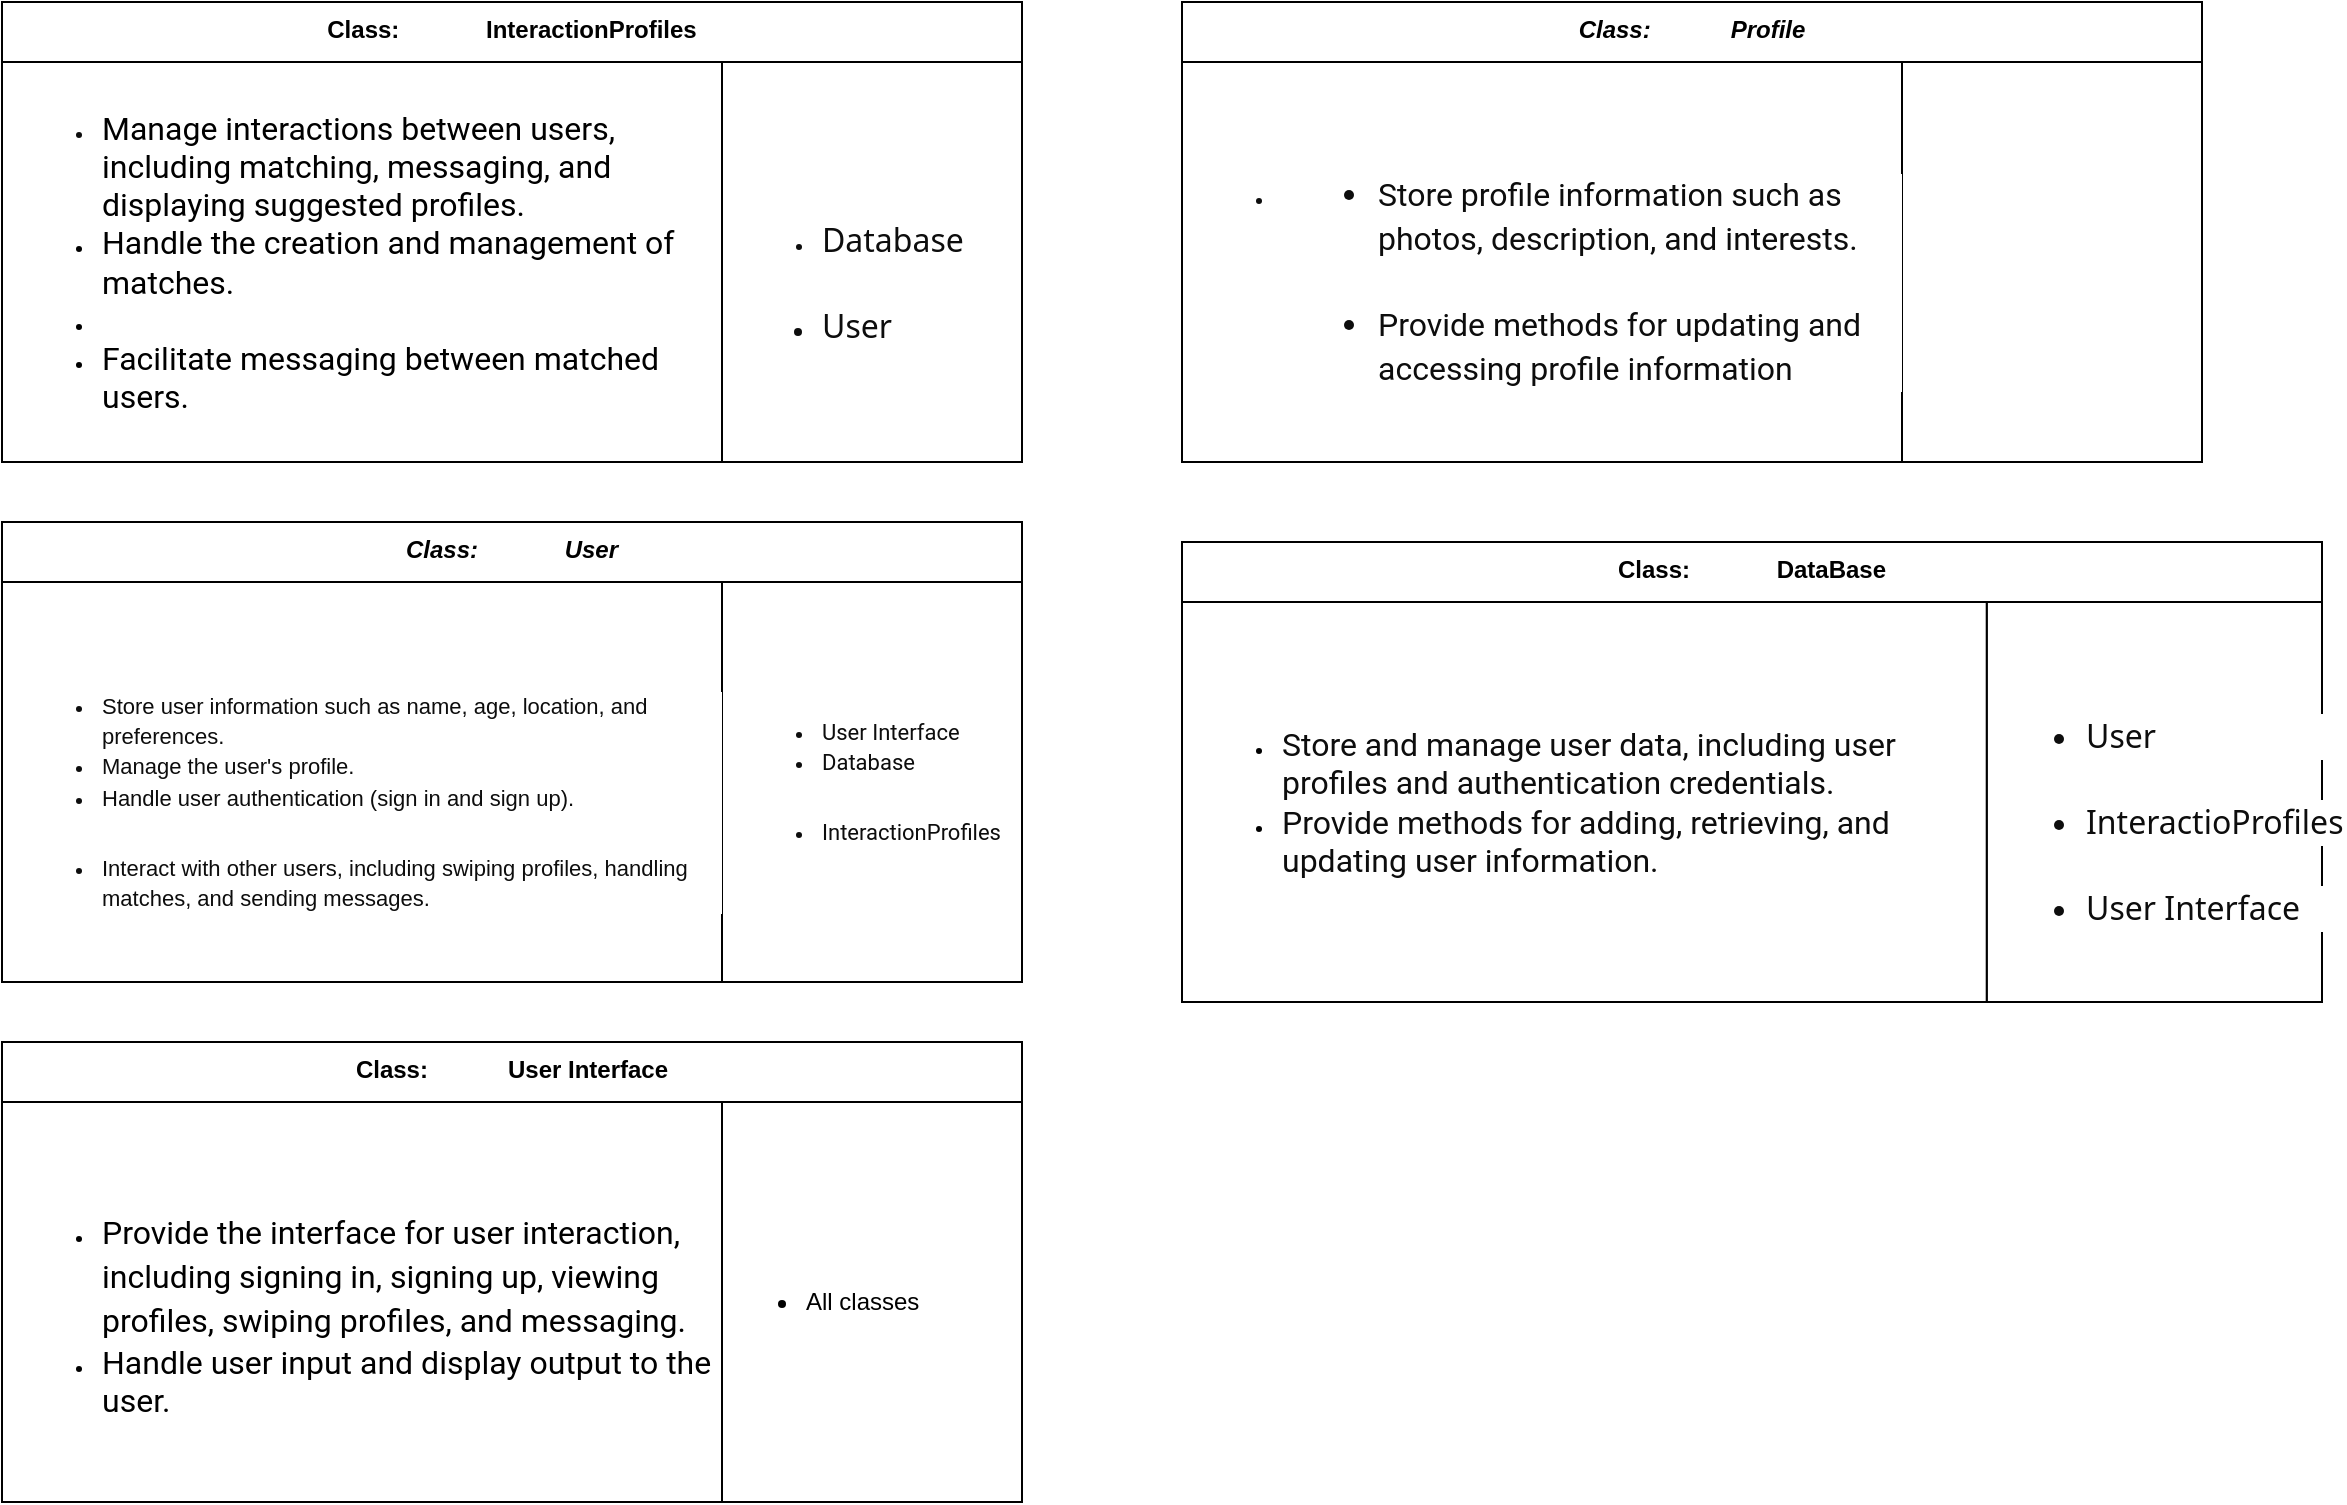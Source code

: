 <mxfile version="24.2.5" type="device">
  <diagram id="C5RBs43oDa-KdzZeNtuy" name="Page-1">
    <mxGraphModel dx="2379" dy="898" grid="1" gridSize="10" guides="1" tooltips="1" connect="1" arrows="1" fold="1" page="1" pageScale="1" pageWidth="827" pageHeight="1169" math="0" shadow="0">
      <root>
        <mxCell id="WIyWlLk6GJQsqaUBKTNV-0" />
        <mxCell id="WIyWlLk6GJQsqaUBKTNV-1" parent="WIyWlLk6GJQsqaUBKTNV-0" />
        <mxCell id="zkfFHV4jXpPFQw0GAbJ--0" value="Class:             User" style="swimlane;fontStyle=3;align=center;verticalAlign=top;childLayout=stackLayout;horizontal=1;startSize=30;horizontalStack=0;resizeParent=1;resizeLast=0;collapsible=1;marginBottom=0;rounded=0;shadow=0;strokeWidth=1;" parent="WIyWlLk6GJQsqaUBKTNV-1" vertex="1">
          <mxGeometry x="-400" y="300" width="510" height="230" as="geometry">
            <mxRectangle x="270" y="80" width="160" height="26" as="alternateBounds" />
          </mxGeometry>
        </mxCell>
        <mxCell id="UIaUw-vgJqUekyKVARgq-3" value="" style="group" vertex="1" connectable="0" parent="zkfFHV4jXpPFQw0GAbJ--0">
          <mxGeometry y="30" width="510" height="200" as="geometry" />
        </mxCell>
        <mxCell id="UIaUw-vgJqUekyKVARgq-0" value="&lt;span style=&quot;font-size: 11px;&quot; id=&quot;docs-internal-guid-175e8dfd-7fff-daeb-e495-0b399ed70bd4&quot;&gt;&lt;ul style=&quot;margin-top:0;margin-bottom:0;padding-inline-start:48px;&quot;&gt;&lt;li aria-level=&quot;1&quot; style=&quot;list-style-type: disc; font-family: Roboto, sans-serif; color: rgb(13, 13, 13); background-color: transparent; font-variant-numeric: normal; font-variant-east-asian: normal; font-variant-alternates: normal; font-variant-position: normal; vertical-align: baseline; white-space: pre;&quot; dir=&quot;ltr&quot;&gt;&lt;p role=&quot;presentation&quot; style=&quot;line-height:1.38;background-color:#ffffff;margin-top:15pt;margin-bottom:0pt;&quot; dir=&quot;ltr&quot;&gt;&lt;span style=&quot;background-color: transparent; font-variant-numeric: normal; font-variant-east-asian: normal; font-variant-alternates: normal; font-variant-position: normal; vertical-align: baseline; text-wrap: wrap;&quot;&gt;User Interface&amp;nbsp;&lt;/span&gt;&lt;/p&gt;&lt;/li&gt;&lt;li aria-level=&quot;1&quot; style=&quot;list-style-type: disc; font-family: Roboto, sans-serif; color: rgb(13, 13, 13); background-color: transparent; font-variant-numeric: normal; font-variant-east-asian: normal; font-variant-alternates: normal; font-variant-position: normal; vertical-align: baseline; white-space: pre;&quot; dir=&quot;ltr&quot;&gt;&lt;p role=&quot;presentation&quot; style=&quot;line-height:1.38;background-color:#ffffff;margin-top:0pt;margin-bottom:0pt;padding:0pt 0pt 15pt 0pt;&quot; dir=&quot;ltr&quot;&gt;&lt;span style=&quot;background-color: transparent; font-variant-numeric: normal; font-variant-east-asian: normal; font-variant-alternates: normal; font-variant-position: normal; vertical-align: baseline; text-wrap: wrap;&quot;&gt;Database&amp;nbsp;&lt;/span&gt;&lt;/p&gt;&lt;/li&gt;&lt;li aria-level=&quot;1&quot; style=&quot;list-style-type: disc; font-family: Roboto, sans-serif; color: rgb(13, 13, 13); background-color: transparent; font-variant-numeric: normal; font-variant-east-asian: normal; font-variant-alternates: normal; font-variant-position: normal; vertical-align: baseline; white-space: pre;&quot; dir=&quot;ltr&quot;&gt;&lt;p role=&quot;presentation&quot; style=&quot;line-height:1.38;background-color:#ffffff;margin-top:0pt;margin-bottom:0pt;padding:0pt 0pt 15pt 0pt;&quot; dir=&quot;ltr&quot;&gt;&lt;span style=&quot;background-color: transparent; text-wrap: wrap;&quot;&gt;InteractionProfiles&lt;/span&gt;&lt;/p&gt;&lt;/li&gt;&lt;/ul&gt;&lt;/span&gt;" style="rounded=0;whiteSpace=wrap;html=1;align=left;" vertex="1" parent="UIaUw-vgJqUekyKVARgq-3">
          <mxGeometry x="360" width="150" height="200" as="geometry" />
        </mxCell>
        <mxCell id="UIaUw-vgJqUekyKVARgq-1" value="&lt;span style=&quot;font-size: 11px;&quot; id=&quot;docs-internal-guid-19eefea2-7fff-f8da-161d-df3030c446a2&quot;&gt;&lt;ul style=&quot;margin-top:0;margin-bottom:0;padding-inline-start:48px;&quot;&gt;&lt;li aria-level=&quot;1&quot; style=&quot;list-style-type: disc; font-family: Arial, sans-serif; color: rgb(13, 13, 13); background-color: transparent; font-variant-numeric: normal; font-variant-east-asian: normal; font-variant-alternates: normal; font-variant-position: normal; vertical-align: baseline; white-space: pre;&quot; dir=&quot;ltr&quot;&gt;&lt;p role=&quot;presentation&quot; style=&quot;line-height:1.38;background-color:#ffffff;margin-top:15pt;margin-bottom:0pt;&quot; dir=&quot;ltr&quot;&gt;&lt;span style=&quot;background-color: transparent; font-variant-numeric: normal; font-variant-east-asian: normal; font-variant-alternates: normal; font-variant-position: normal; vertical-align: baseline; text-wrap: wrap;&quot;&gt;Store user information such as name, age, location, and preferences.&lt;/span&gt;&lt;/p&gt;&lt;/li&gt;&lt;li aria-level=&quot;1&quot; style=&quot;list-style-type: disc; font-family: Arial, sans-serif; color: rgb(13, 13, 13); background-color: transparent; font-variant-numeric: normal; font-variant-east-asian: normal; font-variant-alternates: normal; font-variant-position: normal; vertical-align: baseline; white-space: pre;&quot; dir=&quot;ltr&quot;&gt;&lt;p role=&quot;presentation&quot; style=&quot;line-height:1.38;background-color:#ffffff;margin-top:0pt;margin-bottom:0pt;&quot; dir=&quot;ltr&quot;&gt;&lt;span style=&quot;background-color: transparent; font-variant-numeric: normal; font-variant-east-asian: normal; font-variant-alternates: normal; font-variant-position: normal; vertical-align: baseline; text-wrap: wrap;&quot;&gt;Manage the user&#39;s profile.&lt;/span&gt;&lt;/p&gt;&lt;/li&gt;&lt;li aria-level=&quot;1&quot; style=&quot;list-style-type: disc; font-family: Arial, sans-serif; color: rgb(13, 13, 13); background-color: transparent; font-variant-numeric: normal; font-variant-east-asian: normal; font-variant-alternates: normal; font-variant-position: normal; vertical-align: baseline; white-space: pre;&quot; dir=&quot;ltr&quot;&gt;&lt;p role=&quot;presentation&quot; style=&quot;line-height:1.38;background-color:#ffffff;margin-top:0pt;margin-bottom:0pt;padding:0pt 0pt 15pt 0pt;&quot; dir=&quot;ltr&quot;&gt;&lt;span style=&quot;background-color: transparent; font-variant-numeric: normal; font-variant-east-asian: normal; font-variant-alternates: normal; font-variant-position: normal; vertical-align: baseline; text-wrap: wrap;&quot;&gt;Handle user authentication (sign in and sign up).&lt;/span&gt;&lt;/p&gt;&lt;/li&gt;&lt;li aria-level=&quot;1&quot; style=&quot;list-style-type: disc; font-family: Arial, sans-serif; color: rgb(13, 13, 13); background-color: transparent; font-variant-numeric: normal; font-variant-east-asian: normal; font-variant-alternates: normal; font-variant-position: normal; vertical-align: baseline; white-space: pre;&quot; dir=&quot;ltr&quot;&gt;&lt;p role=&quot;presentation&quot; style=&quot;line-height:1.38;background-color:#ffffff;margin-top:0pt;margin-bottom:0pt;&quot; dir=&quot;ltr&quot;&gt;&lt;span style=&quot;background-color: transparent; font-variant-numeric: normal; font-variant-east-asian: normal; font-variant-alternates: normal; font-variant-position: normal; vertical-align: baseline; text-wrap: wrap;&quot;&gt;Interact with other users, including swiping profiles, handling matches, and sending messages.&lt;/span&gt;&lt;/p&gt;&lt;/li&gt;&lt;/ul&gt;&lt;/span&gt;" style="rounded=0;whiteSpace=wrap;html=1;align=left;" vertex="1" parent="UIaUw-vgJqUekyKVARgq-3">
          <mxGeometry width="360" height="200" as="geometry" />
        </mxCell>
        <mxCell id="UIaUw-vgJqUekyKVARgq-4" value="Class:            Profile" style="swimlane;fontStyle=3;align=center;verticalAlign=top;childLayout=stackLayout;horizontal=1;startSize=30;horizontalStack=0;resizeParent=1;resizeLast=0;collapsible=1;marginBottom=0;rounded=0;shadow=0;strokeWidth=1;" vertex="1" parent="WIyWlLk6GJQsqaUBKTNV-1">
          <mxGeometry x="190" y="40" width="510" height="230" as="geometry">
            <mxRectangle x="440" y="80" width="160" height="26" as="alternateBounds" />
          </mxGeometry>
        </mxCell>
        <mxCell id="UIaUw-vgJqUekyKVARgq-5" value="" style="group" vertex="1" connectable="0" parent="UIaUw-vgJqUekyKVARgq-4">
          <mxGeometry y="30" width="510" height="200" as="geometry" />
        </mxCell>
        <mxCell id="UIaUw-vgJqUekyKVARgq-6" value="" style="rounded=0;whiteSpace=wrap;html=1;align=left;" vertex="1" parent="UIaUw-vgJqUekyKVARgq-5">
          <mxGeometry x="360" width="150" height="200" as="geometry" />
        </mxCell>
        <mxCell id="UIaUw-vgJqUekyKVARgq-7" value="&lt;span style=&quot;font-size: 11px;&quot; id=&quot;docs-internal-guid-19eefea2-7fff-f8da-161d-df3030c446a2&quot;&gt;&lt;ul style=&quot;margin-top:0;margin-bottom:0;padding-inline-start:48px;&quot;&gt;&lt;li aria-level=&quot;1&quot; style=&quot;list-style-type: disc; font-family: Arial, sans-serif; color: rgb(13, 13, 13); background-color: transparent; font-variant-numeric: normal; font-variant-east-asian: normal; font-variant-alternates: normal; font-variant-position: normal; vertical-align: baseline; white-space: pre;&quot; dir=&quot;ltr&quot;&gt;&lt;p role=&quot;presentation&quot; style=&quot;line-height:1.38;background-color:#ffffff;margin-top:15pt;margin-bottom:0pt;&quot; dir=&quot;ltr&quot;&gt;&lt;span id=&quot;docs-internal-guid-dfe70ae2-7fff-43de-6a88-292107e1b829&quot;&gt;&lt;/span&gt;&lt;/p&gt;&lt;ul style=&quot;margin-top:0;margin-bottom:0;padding-inline-start:48px;&quot;&gt;&lt;li aria-level=&quot;1&quot; style=&quot;list-style-type:disc;font-size:12pt;font-family:Roboto,sans-serif;color:#0d0d0d;background-color:transparent;font-weight:400;font-style:normal;font-variant:normal;text-decoration:none;vertical-align:baseline;white-space:pre;&quot; dir=&quot;ltr&quot;&gt;&lt;p role=&quot;presentation&quot; style=&quot;line-height:1.38;background-color:#ffffff;margin-top:15pt;margin-bottom:0pt;padding:0pt 0pt 15pt 0pt;&quot; dir=&quot;ltr&quot;&gt;&lt;span style=&quot;font-size:12pt;font-family:Roboto,sans-serif;color:#0d0d0d;background-color:transparent;font-weight:400;font-style:normal;font-variant:normal;text-decoration:none;vertical-align:baseline;white-space:pre;white-space:pre-wrap;&quot;&gt;Store profile information such as photos, description, and interests.&lt;/span&gt;&lt;/p&gt;&lt;/li&gt;&lt;li aria-level=&quot;1&quot; style=&quot;list-style-type:disc;font-size:12pt;font-family:Roboto,sans-serif;color:#0d0d0d;background-color:transparent;font-weight:400;font-style:normal;font-variant:normal;text-decoration:none;vertical-align:baseline;white-space:pre;&quot; dir=&quot;ltr&quot;&gt;&lt;p role=&quot;presentation&quot; style=&quot;line-height:1.38;background-color:#ffffff;margin-top:0pt;margin-bottom:0pt;&quot; dir=&quot;ltr&quot;&gt;&lt;span style=&quot;font-size:12pt;font-family:Roboto,sans-serif;color:#0d0d0d;background-color:transparent;font-weight:400;font-style:normal;font-variant:normal;text-decoration:none;vertical-align:baseline;white-space:pre;white-space:pre-wrap;&quot;&gt;Provide methods for updating and accessing profile information&lt;/span&gt;&lt;/p&gt;&lt;/li&gt;&lt;/ul&gt;&lt;/li&gt;&lt;/ul&gt;&lt;/span&gt;" style="rounded=0;whiteSpace=wrap;html=1;align=left;" vertex="1" parent="UIaUw-vgJqUekyKVARgq-5">
          <mxGeometry width="360" height="200" as="geometry" />
        </mxCell>
        <mxCell id="UIaUw-vgJqUekyKVARgq-8" value="Class:             InteractionProfiles" style="swimlane;fontStyle=1;align=center;verticalAlign=top;childLayout=stackLayout;horizontal=1;startSize=30;horizontalStack=0;resizeParent=1;resizeLast=0;collapsible=1;marginBottom=0;rounded=0;shadow=0;strokeWidth=1;" vertex="1" parent="WIyWlLk6GJQsqaUBKTNV-1">
          <mxGeometry x="-400" y="40" width="510" height="230" as="geometry">
            <mxRectangle x="100" y="80" width="160" height="26" as="alternateBounds" />
          </mxGeometry>
        </mxCell>
        <mxCell id="UIaUw-vgJqUekyKVARgq-9" value="" style="group" vertex="1" connectable="0" parent="UIaUw-vgJqUekyKVARgq-8">
          <mxGeometry y="30" width="510" height="200" as="geometry" />
        </mxCell>
        <mxCell id="UIaUw-vgJqUekyKVARgq-10" value="&lt;span style=&quot;&quot; id=&quot;docs-internal-guid-175e8dfd-7fff-daeb-e495-0b399ed70bd4&quot;&gt;&lt;ul style=&quot;margin-top: 0px; margin-bottom: 0px; padding-inline-start: 48px;&quot;&gt;&lt;li aria-level=&quot;1&quot; style=&quot;font-size: 11px; list-style-type: disc; font-family: Roboto, sans-serif; color: rgb(13, 13, 13); background-color: transparent; font-variant-numeric: normal; font-variant-east-asian: normal; font-variant-alternates: normal; font-variant-position: normal; vertical-align: baseline; white-space: pre;&quot; dir=&quot;ltr&quot;&gt;&lt;p role=&quot;presentation&quot; style=&quot;line-height:1.38;background-color:#ffffff;margin-top:15pt;margin-bottom:0pt;&quot; dir=&quot;ltr&quot;&gt;&lt;span style=&quot;font-family: Söhne, ui-sans-serif, system-ui, -apple-system, &amp;quot;Segoe UI&amp;quot;, Roboto, Ubuntu, Cantarell, &amp;quot;Noto Sans&amp;quot;, sans-serif, &amp;quot;Helvetica Neue&amp;quot;, Arial, &amp;quot;Apple Color Emoji&amp;quot;, &amp;quot;Segoe UI Emoji&amp;quot;, &amp;quot;Segoe UI Symbol&amp;quot;, &amp;quot;Noto Color Emoji&amp;quot;; font-size: 16px; text-wrap: wrap;&quot;&gt;Database &lt;/span&gt;&lt;br&gt;&lt;/p&gt;&lt;/li&gt;&lt;li aria-level=&quot;1&quot; style=&quot;list-style-type: disc; color: rgb(13, 13, 13); background-color: transparent; font-variant-numeric: normal; font-variant-east-asian: normal; font-variant-alternates: normal; font-variant-position: normal; vertical-align: baseline; white-space-collapse: preserve;&quot; dir=&quot;ltr&quot;&gt;&lt;p role=&quot;presentation&quot; style=&quot;line-height: 1.38; background-color: rgb(255, 255, 255); margin-top: 15pt; margin-bottom: 0pt;&quot; dir=&quot;ltr&quot;&gt;&lt;font face=&quot;Söhne, ui-sans-serif, system-ui, -apple-system, Segoe UI, Roboto, Ubuntu, Cantarell, Noto Sans, sans-serif, Helvetica Neue, Arial, Apple Color Emoji, Segoe UI Emoji, Segoe UI Symbol, Noto Color Emoji&quot;&gt;&lt;span style=&quot;font-size: 16px;&quot;&gt;User&lt;/span&gt;&lt;/font&gt;&lt;/p&gt;&lt;/li&gt;&lt;/ul&gt;&lt;/span&gt;" style="rounded=0;whiteSpace=wrap;html=1;align=left;" vertex="1" parent="UIaUw-vgJqUekyKVARgq-9">
          <mxGeometry x="360" width="150" height="200" as="geometry" />
        </mxCell>
        <mxCell id="UIaUw-vgJqUekyKVARgq-11" value="&lt;span style=&quot;font-size: 11px;&quot; id=&quot;docs-internal-guid-19eefea2-7fff-f8da-161d-df3030c446a2&quot;&gt;&lt;ul style=&quot;margin-top:0;margin-bottom:0;padding-inline-start:48px;&quot;&gt;&lt;li aria-level=&quot;1&quot; style=&quot;list-style-type: disc; font-family: Arial, sans-serif; color: rgb(13, 13, 13); background-color: transparent; font-variant-numeric: normal; font-variant-east-asian: normal; font-variant-alternates: normal; font-variant-position: normal; vertical-align: baseline; white-space: pre;&quot; dir=&quot;ltr&quot;&gt;&lt;span style=&quot;background-color: transparent; font-family: Roboto, sans-serif; font-size: 12pt; white-space: normal; color: rgb(0, 0, 0);&quot;&gt;Manage interactions between users, including matching, messaging, and displaying suggested profiles.&lt;/span&gt;&lt;br&gt;&lt;/li&gt;&lt;li&gt;&lt;span style=&quot;background-color: transparent; font-family: Roboto, sans-serif; font-size: 12pt; text-wrap: wrap;&quot;&gt;Handle the creation and management of matches.&lt;/span&gt;&lt;br&gt;&lt;/li&gt;&lt;li&gt;&lt;span style=&quot;background-color: transparent; font-family: Roboto, sans-serif; font-size: 12pt; text-wrap: wrap;&quot;&gt;&lt;br&gt;&lt;/span&gt;&lt;/li&gt;&lt;li&gt;&lt;span style=&quot;background-color: transparent; font-family: Roboto, sans-serif; font-size: 12pt; text-wrap: wrap;&quot;&gt;Facilitate messaging between matched users.&lt;/span&gt;&lt;br&gt;&lt;/li&gt;&lt;/ul&gt;&lt;/span&gt;" style="rounded=0;whiteSpace=wrap;html=1;align=left;" vertex="1" parent="UIaUw-vgJqUekyKVARgq-9">
          <mxGeometry width="360" height="200" as="geometry" />
        </mxCell>
        <mxCell id="UIaUw-vgJqUekyKVARgq-12" value="Class:             DataBase" style="swimlane;fontStyle=1;align=center;verticalAlign=top;childLayout=stackLayout;horizontal=1;startSize=30;horizontalStack=0;resizeParent=1;resizeLast=0;collapsible=1;marginBottom=0;rounded=0;shadow=0;strokeWidth=1;" vertex="1" parent="WIyWlLk6GJQsqaUBKTNV-1">
          <mxGeometry x="190" y="310" width="570" height="230" as="geometry">
            <mxRectangle x="270" y="130" width="160" height="26" as="alternateBounds" />
          </mxGeometry>
        </mxCell>
        <mxCell id="UIaUw-vgJqUekyKVARgq-13" value="" style="group" vertex="1" connectable="0" parent="UIaUw-vgJqUekyKVARgq-12">
          <mxGeometry y="30" width="570" height="200" as="geometry" />
        </mxCell>
        <mxCell id="UIaUw-vgJqUekyKVARgq-14" value="&lt;span style=&quot;font-size: 16px;&quot; id=&quot;docs-internal-guid-175e8dfd-7fff-daeb-e495-0b399ed70bd4&quot;&gt;&lt;ul style=&quot;margin-top: 0px; margin-bottom: 0px; padding-inline-start: 48px;&quot;&gt;&lt;li aria-level=&quot;1&quot; style=&quot;list-style-type: disc; color: rgb(13, 13, 13); background-color: transparent; font-variant-numeric: normal; font-variant-east-asian: normal; font-variant-alternates: normal; font-variant-position: normal; vertical-align: baseline; white-space-collapse: preserve;&quot; dir=&quot;ltr&quot;&gt;&lt;p role=&quot;presentation&quot; style=&quot;line-height: 1.38; background-color: rgb(255, 255, 255); margin-top: 15pt; margin-bottom: 0pt;&quot; dir=&quot;ltr&quot;&gt;&lt;font face=&quot;Söhne, ui-sans-serif, system-ui, -apple-system, Segoe UI, Roboto, Ubuntu, Cantarell, Noto Sans, sans-serif, Helvetica Neue, Arial, Apple Color Emoji, Segoe UI Emoji, Segoe UI Symbol, Noto Color Emoji&quot;&gt;User&lt;/font&gt;&lt;/p&gt;&lt;/li&gt;&lt;li aria-level=&quot;1&quot; style=&quot;list-style-type: disc; color: rgb(13, 13, 13); background-color: transparent; font-variant-numeric: normal; font-variant-east-asian: normal; font-variant-alternates: normal; font-variant-position: normal; vertical-align: baseline; white-space-collapse: preserve;&quot; dir=&quot;ltr&quot;&gt;&lt;p role=&quot;presentation&quot; style=&quot;line-height: 1.38; background-color: rgb(255, 255, 255); margin-top: 15pt; margin-bottom: 0pt;&quot; dir=&quot;ltr&quot;&gt;&lt;font face=&quot;Söhne, ui-sans-serif, system-ui, -apple-system, Segoe UI, Roboto, Ubuntu, Cantarell, Noto Sans, sans-serif, Helvetica Neue, Arial, Apple Color Emoji, Segoe UI Emoji, Segoe UI Symbol, Noto Color Emoji&quot;&gt;InteractioProfiles&lt;/font&gt;&lt;/p&gt;&lt;/li&gt;&lt;li aria-level=&quot;1&quot; style=&quot;list-style-type: disc; color: rgb(13, 13, 13); background-color: transparent; font-variant-numeric: normal; font-variant-east-asian: normal; font-variant-alternates: normal; font-variant-position: normal; vertical-align: baseline; white-space-collapse: preserve;&quot; dir=&quot;ltr&quot;&gt;&lt;p role=&quot;presentation&quot; style=&quot;line-height: 1.38; background-color: rgb(255, 255, 255); margin-top: 15pt; margin-bottom: 0pt;&quot; dir=&quot;ltr&quot;&gt;&lt;font face=&quot;Söhne, ui-sans-serif, system-ui, -apple-system, Segoe UI, Roboto, Ubuntu, Cantarell, Noto Sans, sans-serif, Helvetica Neue, Arial, Apple Color Emoji, Segoe UI Emoji, Segoe UI Symbol, Noto Color Emoji&quot;&gt;User Interface&lt;/font&gt;&lt;/p&gt;&lt;/li&gt;&lt;/ul&gt;&lt;/span&gt;" style="rounded=0;whiteSpace=wrap;html=1;align=left;" vertex="1" parent="UIaUw-vgJqUekyKVARgq-13">
          <mxGeometry x="402.353" width="167.647" height="200" as="geometry" />
        </mxCell>
        <mxCell id="UIaUw-vgJqUekyKVARgq-15" value="&lt;span style=&quot;font-size: 11px;&quot; id=&quot;docs-internal-guid-19eefea2-7fff-f8da-161d-df3030c446a2&quot;&gt;&lt;ul style=&quot;margin-top:0;margin-bottom:0;padding-inline-start:48px;&quot;&gt;&lt;li&gt;&lt;span style=&quot;font-size: 11px;&quot; id=&quot;docs-internal-guid-19eefea2-7fff-f8da-161d-df3030c446a2&quot;&gt;&lt;span style=&quot;background-color: transparent; font-size: 12pt; white-space-collapse: preserve; color: rgb(13, 13, 13); font-family: Roboto, sans-serif;&quot;&gt;Store and manage user data, including user profiles and authentication credentials.&lt;/span&gt;&lt;/span&gt;&lt;/li&gt;&lt;li&gt;&lt;span style=&quot;font-size: 11px;&quot; id=&quot;docs-internal-guid-19eefea2-7fff-f8da-161d-df3030c446a2&quot;&gt;&lt;span style=&quot;background-color: transparent; font-size: 12pt; white-space-collapse: preserve; color: rgb(13, 13, 13); font-family: Roboto, sans-serif;&quot;&gt;Provide methods for adding, retrieving, and updating user information.&lt;/span&gt;&lt;/span&gt;&lt;/li&gt;&lt;/ul&gt;&lt;/span&gt;" style="rounded=0;whiteSpace=wrap;html=1;align=left;" vertex="1" parent="UIaUw-vgJqUekyKVARgq-13">
          <mxGeometry width="402.353" height="200" as="geometry" />
        </mxCell>
        <mxCell id="UIaUw-vgJqUekyKVARgq-16" value="Class:            User Interface" style="swimlane;fontStyle=1;align=center;verticalAlign=top;childLayout=stackLayout;horizontal=1;startSize=30;horizontalStack=0;resizeParent=1;resizeLast=0;collapsible=1;marginBottom=0;rounded=0;shadow=0;strokeWidth=1;" vertex="1" parent="WIyWlLk6GJQsqaUBKTNV-1">
          <mxGeometry x="-400" y="560" width="510" height="230" as="geometry">
            <mxRectangle x="180" y="310" width="160" height="26" as="alternateBounds" />
          </mxGeometry>
        </mxCell>
        <mxCell id="UIaUw-vgJqUekyKVARgq-17" value="" style="group" vertex="1" connectable="0" parent="UIaUw-vgJqUekyKVARgq-16">
          <mxGeometry y="30" width="510" height="200" as="geometry" />
        </mxCell>
        <mxCell id="UIaUw-vgJqUekyKVARgq-18" value="&lt;ul&gt;&lt;li&gt;All classes&lt;/li&gt;&lt;/ul&gt;" style="rounded=0;whiteSpace=wrap;html=1;align=left;" vertex="1" parent="UIaUw-vgJqUekyKVARgq-17">
          <mxGeometry x="360" width="150" height="200" as="geometry" />
        </mxCell>
        <mxCell id="UIaUw-vgJqUekyKVARgq-19" value="&lt;span style=&quot;font-size: 11px;&quot; id=&quot;docs-internal-guid-19eefea2-7fff-f8da-161d-df3030c446a2&quot;&gt;&lt;div&gt;&lt;font face=&quot;Arial, sans-serif&quot; color=&quot;#0d0d0d&quot;&gt;&lt;span style=&quot;white-space: pre;&quot;&gt;&lt;br&gt;&lt;/span&gt;&lt;/font&gt;&lt;/div&gt;&lt;ul style=&quot;margin-top:0;margin-bottom:0;padding-inline-start:48px;&quot;&gt;&lt;li&gt;&lt;p style=&quot;font-family: Roboto, sans-serif; font-size: 12pt; line-height: 1.38; background-color: rgb(255, 255, 255); margin-top: 15pt; margin-bottom: 0pt; padding: 0pt 0pt 15pt; display: inline !important;&quot; role=&quot;presentation&quot; dir=&quot;ltr&quot;&gt;&lt;span style=&quot;background-color: transparent; font-size: 12pt; text-wrap: wrap;&quot;&gt;Provide the interface for user interaction, including signing in, signing up, viewing profiles, swiping profiles, and messaging.&lt;/span&gt;&lt;span id=&quot;docs-internal-guid-1291eb1f-7fff-811d-e70a-1d9e403bef52&quot;&gt;&lt;/span&gt;&lt;/p&gt;&lt;/li&gt;&lt;li&gt;&lt;span style=&quot;background-color: transparent; font-size: 12pt; text-wrap: wrap; font-family: Roboto, sans-serif;&quot;&gt;Handle user input and display output to the user.&lt;/span&gt;&lt;br&gt;&lt;/li&gt;&lt;/ul&gt;&lt;/span&gt;" style="rounded=0;whiteSpace=wrap;html=1;align=left;" vertex="1" parent="UIaUw-vgJqUekyKVARgq-17">
          <mxGeometry width="360" height="200" as="geometry" />
        </mxCell>
      </root>
    </mxGraphModel>
  </diagram>
</mxfile>
